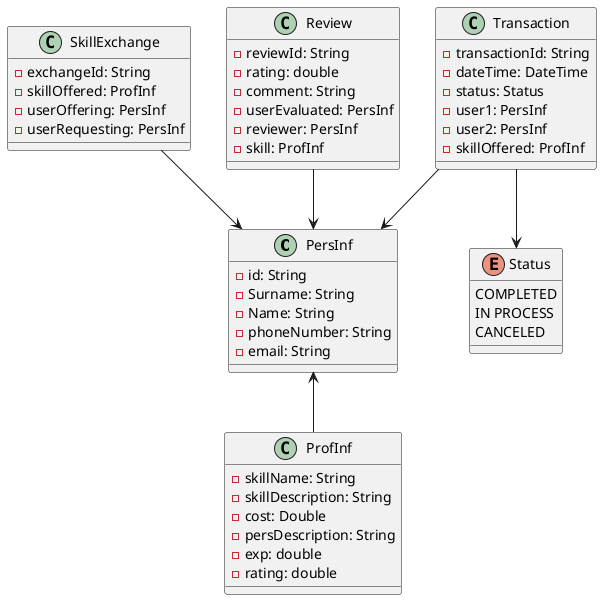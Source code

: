 @startuml

class PersInf {
    -id: String
    -Surname: String
    -Name: String
    -phoneNumber: String
    -email: String
}

class ProfInf {
    -skillName: String
    -skillDescription: String
    -cost: Double
    -persDescription: String
    -exp: double
    -rating: double
}

class SkillExchange {
    -exchangeId: String
    -skillOffered: ProfInf
    -userOffering: PersInf
    -userRequesting: PersInf
}

class Review {
    -reviewId: String
    -rating: double
    -comment: String
    -userEvaluated: PersInf
    -reviewer: PersInf
    -skill: ProfInf
}

class Transaction {
    -transactionId: String
    -dateTime: DateTime
    -status: Status
    -user1: PersInf
    -user2: PersInf
    -skillOffered: ProfInf
}

enum Status {
    COMPLETED
    IN PROCESS
    CANCELED
}

PersInf <-- ProfInf
SkillExchange --> PersInf
Review --> PersInf
Transaction --> PersInf
Transaction --> Status

@enduml